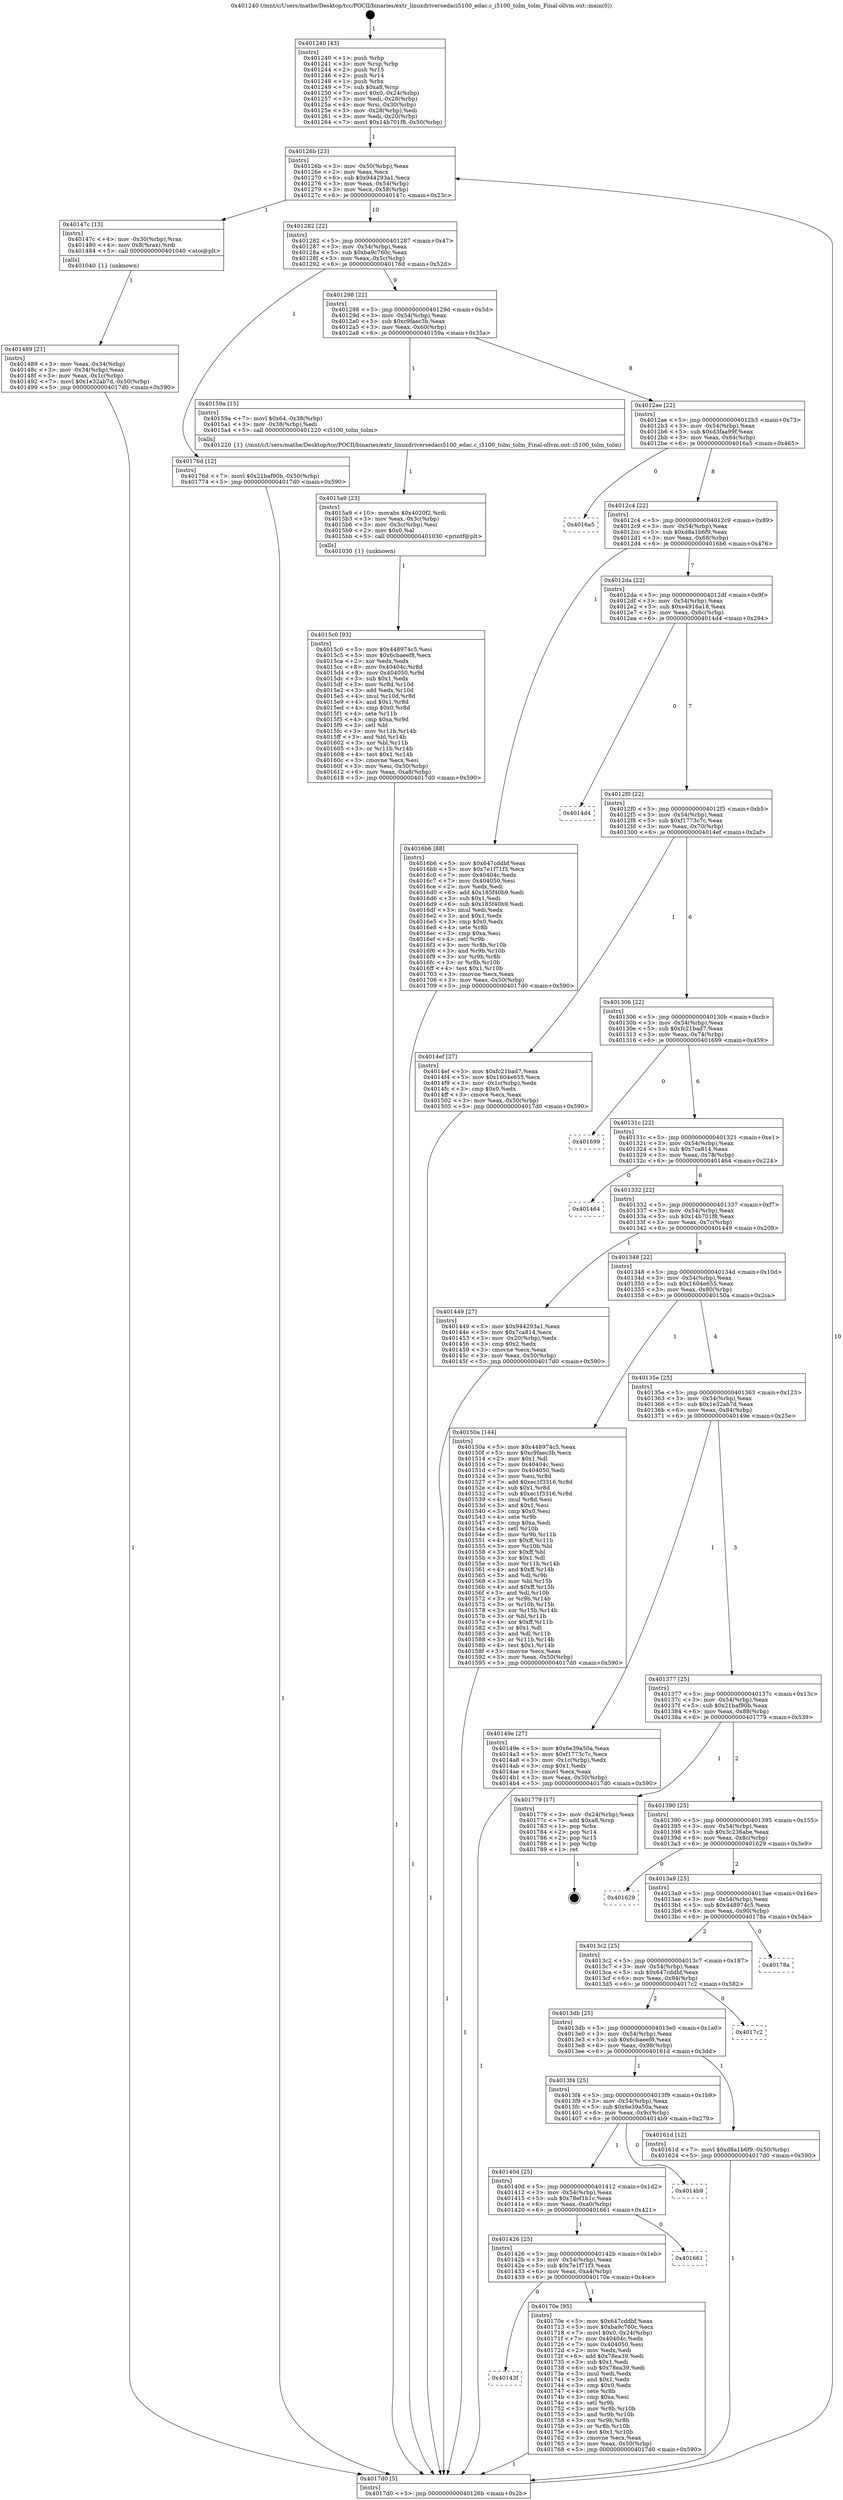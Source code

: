 digraph "0x401240" {
  label = "0x401240 (/mnt/c/Users/mathe/Desktop/tcc/POCII/binaries/extr_linuxdriversedaci5100_edac.c_i5100_tolm_tolm_Final-ollvm.out::main(0))"
  labelloc = "t"
  node[shape=record]

  Entry [label="",width=0.3,height=0.3,shape=circle,fillcolor=black,style=filled]
  "0x40126b" [label="{
     0x40126b [23]\l
     | [instrs]\l
     &nbsp;&nbsp;0x40126b \<+3\>: mov -0x50(%rbp),%eax\l
     &nbsp;&nbsp;0x40126e \<+2\>: mov %eax,%ecx\l
     &nbsp;&nbsp;0x401270 \<+6\>: sub $0x944293a1,%ecx\l
     &nbsp;&nbsp;0x401276 \<+3\>: mov %eax,-0x54(%rbp)\l
     &nbsp;&nbsp;0x401279 \<+3\>: mov %ecx,-0x58(%rbp)\l
     &nbsp;&nbsp;0x40127c \<+6\>: je 000000000040147c \<main+0x23c\>\l
  }"]
  "0x40147c" [label="{
     0x40147c [13]\l
     | [instrs]\l
     &nbsp;&nbsp;0x40147c \<+4\>: mov -0x30(%rbp),%rax\l
     &nbsp;&nbsp;0x401480 \<+4\>: mov 0x8(%rax),%rdi\l
     &nbsp;&nbsp;0x401484 \<+5\>: call 0000000000401040 \<atoi@plt\>\l
     | [calls]\l
     &nbsp;&nbsp;0x401040 \{1\} (unknown)\l
  }"]
  "0x401282" [label="{
     0x401282 [22]\l
     | [instrs]\l
     &nbsp;&nbsp;0x401282 \<+5\>: jmp 0000000000401287 \<main+0x47\>\l
     &nbsp;&nbsp;0x401287 \<+3\>: mov -0x54(%rbp),%eax\l
     &nbsp;&nbsp;0x40128a \<+5\>: sub $0xba9c760c,%eax\l
     &nbsp;&nbsp;0x40128f \<+3\>: mov %eax,-0x5c(%rbp)\l
     &nbsp;&nbsp;0x401292 \<+6\>: je 000000000040176d \<main+0x52d\>\l
  }"]
  Exit [label="",width=0.3,height=0.3,shape=circle,fillcolor=black,style=filled,peripheries=2]
  "0x40176d" [label="{
     0x40176d [12]\l
     | [instrs]\l
     &nbsp;&nbsp;0x40176d \<+7\>: movl $0x21baf90b,-0x50(%rbp)\l
     &nbsp;&nbsp;0x401774 \<+5\>: jmp 00000000004017d0 \<main+0x590\>\l
  }"]
  "0x401298" [label="{
     0x401298 [22]\l
     | [instrs]\l
     &nbsp;&nbsp;0x401298 \<+5\>: jmp 000000000040129d \<main+0x5d\>\l
     &nbsp;&nbsp;0x40129d \<+3\>: mov -0x54(%rbp),%eax\l
     &nbsp;&nbsp;0x4012a0 \<+5\>: sub $0xc9faec3b,%eax\l
     &nbsp;&nbsp;0x4012a5 \<+3\>: mov %eax,-0x60(%rbp)\l
     &nbsp;&nbsp;0x4012a8 \<+6\>: je 000000000040159a \<main+0x35a\>\l
  }"]
  "0x40143f" [label="{
     0x40143f\l
  }", style=dashed]
  "0x40159a" [label="{
     0x40159a [15]\l
     | [instrs]\l
     &nbsp;&nbsp;0x40159a \<+7\>: movl $0x64,-0x38(%rbp)\l
     &nbsp;&nbsp;0x4015a1 \<+3\>: mov -0x38(%rbp),%edi\l
     &nbsp;&nbsp;0x4015a4 \<+5\>: call 0000000000401220 \<i5100_tolm_tolm\>\l
     | [calls]\l
     &nbsp;&nbsp;0x401220 \{1\} (/mnt/c/Users/mathe/Desktop/tcc/POCII/binaries/extr_linuxdriversedaci5100_edac.c_i5100_tolm_tolm_Final-ollvm.out::i5100_tolm_tolm)\l
  }"]
  "0x4012ae" [label="{
     0x4012ae [22]\l
     | [instrs]\l
     &nbsp;&nbsp;0x4012ae \<+5\>: jmp 00000000004012b3 \<main+0x73\>\l
     &nbsp;&nbsp;0x4012b3 \<+3\>: mov -0x54(%rbp),%eax\l
     &nbsp;&nbsp;0x4012b6 \<+5\>: sub $0xd3faa99f,%eax\l
     &nbsp;&nbsp;0x4012bb \<+3\>: mov %eax,-0x64(%rbp)\l
     &nbsp;&nbsp;0x4012be \<+6\>: je 00000000004016a5 \<main+0x465\>\l
  }"]
  "0x40170e" [label="{
     0x40170e [95]\l
     | [instrs]\l
     &nbsp;&nbsp;0x40170e \<+5\>: mov $0x647cddbf,%eax\l
     &nbsp;&nbsp;0x401713 \<+5\>: mov $0xba9c760c,%ecx\l
     &nbsp;&nbsp;0x401718 \<+7\>: movl $0x0,-0x24(%rbp)\l
     &nbsp;&nbsp;0x40171f \<+7\>: mov 0x40404c,%edx\l
     &nbsp;&nbsp;0x401726 \<+7\>: mov 0x404050,%esi\l
     &nbsp;&nbsp;0x40172d \<+2\>: mov %edx,%edi\l
     &nbsp;&nbsp;0x40172f \<+6\>: add $0x78ea39,%edi\l
     &nbsp;&nbsp;0x401735 \<+3\>: sub $0x1,%edi\l
     &nbsp;&nbsp;0x401738 \<+6\>: sub $0x78ea39,%edi\l
     &nbsp;&nbsp;0x40173e \<+3\>: imul %edi,%edx\l
     &nbsp;&nbsp;0x401741 \<+3\>: and $0x1,%edx\l
     &nbsp;&nbsp;0x401744 \<+3\>: cmp $0x0,%edx\l
     &nbsp;&nbsp;0x401747 \<+4\>: sete %r8b\l
     &nbsp;&nbsp;0x40174b \<+3\>: cmp $0xa,%esi\l
     &nbsp;&nbsp;0x40174e \<+4\>: setl %r9b\l
     &nbsp;&nbsp;0x401752 \<+3\>: mov %r8b,%r10b\l
     &nbsp;&nbsp;0x401755 \<+3\>: and %r9b,%r10b\l
     &nbsp;&nbsp;0x401758 \<+3\>: xor %r9b,%r8b\l
     &nbsp;&nbsp;0x40175b \<+3\>: or %r8b,%r10b\l
     &nbsp;&nbsp;0x40175e \<+4\>: test $0x1,%r10b\l
     &nbsp;&nbsp;0x401762 \<+3\>: cmovne %ecx,%eax\l
     &nbsp;&nbsp;0x401765 \<+3\>: mov %eax,-0x50(%rbp)\l
     &nbsp;&nbsp;0x401768 \<+5\>: jmp 00000000004017d0 \<main+0x590\>\l
  }"]
  "0x4016a5" [label="{
     0x4016a5\l
  }", style=dashed]
  "0x4012c4" [label="{
     0x4012c4 [22]\l
     | [instrs]\l
     &nbsp;&nbsp;0x4012c4 \<+5\>: jmp 00000000004012c9 \<main+0x89\>\l
     &nbsp;&nbsp;0x4012c9 \<+3\>: mov -0x54(%rbp),%eax\l
     &nbsp;&nbsp;0x4012cc \<+5\>: sub $0xd8a1b6f9,%eax\l
     &nbsp;&nbsp;0x4012d1 \<+3\>: mov %eax,-0x68(%rbp)\l
     &nbsp;&nbsp;0x4012d4 \<+6\>: je 00000000004016b6 \<main+0x476\>\l
  }"]
  "0x401426" [label="{
     0x401426 [25]\l
     | [instrs]\l
     &nbsp;&nbsp;0x401426 \<+5\>: jmp 000000000040142b \<main+0x1eb\>\l
     &nbsp;&nbsp;0x40142b \<+3\>: mov -0x54(%rbp),%eax\l
     &nbsp;&nbsp;0x40142e \<+5\>: sub $0x7e1f71f3,%eax\l
     &nbsp;&nbsp;0x401433 \<+6\>: mov %eax,-0xa4(%rbp)\l
     &nbsp;&nbsp;0x401439 \<+6\>: je 000000000040170e \<main+0x4ce\>\l
  }"]
  "0x4016b6" [label="{
     0x4016b6 [88]\l
     | [instrs]\l
     &nbsp;&nbsp;0x4016b6 \<+5\>: mov $0x647cddbf,%eax\l
     &nbsp;&nbsp;0x4016bb \<+5\>: mov $0x7e1f71f3,%ecx\l
     &nbsp;&nbsp;0x4016c0 \<+7\>: mov 0x40404c,%edx\l
     &nbsp;&nbsp;0x4016c7 \<+7\>: mov 0x404050,%esi\l
     &nbsp;&nbsp;0x4016ce \<+2\>: mov %edx,%edi\l
     &nbsp;&nbsp;0x4016d0 \<+6\>: add $0x185f40b9,%edi\l
     &nbsp;&nbsp;0x4016d6 \<+3\>: sub $0x1,%edi\l
     &nbsp;&nbsp;0x4016d9 \<+6\>: sub $0x185f40b9,%edi\l
     &nbsp;&nbsp;0x4016df \<+3\>: imul %edi,%edx\l
     &nbsp;&nbsp;0x4016e2 \<+3\>: and $0x1,%edx\l
     &nbsp;&nbsp;0x4016e5 \<+3\>: cmp $0x0,%edx\l
     &nbsp;&nbsp;0x4016e8 \<+4\>: sete %r8b\l
     &nbsp;&nbsp;0x4016ec \<+3\>: cmp $0xa,%esi\l
     &nbsp;&nbsp;0x4016ef \<+4\>: setl %r9b\l
     &nbsp;&nbsp;0x4016f3 \<+3\>: mov %r8b,%r10b\l
     &nbsp;&nbsp;0x4016f6 \<+3\>: and %r9b,%r10b\l
     &nbsp;&nbsp;0x4016f9 \<+3\>: xor %r9b,%r8b\l
     &nbsp;&nbsp;0x4016fc \<+3\>: or %r8b,%r10b\l
     &nbsp;&nbsp;0x4016ff \<+4\>: test $0x1,%r10b\l
     &nbsp;&nbsp;0x401703 \<+3\>: cmovne %ecx,%eax\l
     &nbsp;&nbsp;0x401706 \<+3\>: mov %eax,-0x50(%rbp)\l
     &nbsp;&nbsp;0x401709 \<+5\>: jmp 00000000004017d0 \<main+0x590\>\l
  }"]
  "0x4012da" [label="{
     0x4012da [22]\l
     | [instrs]\l
     &nbsp;&nbsp;0x4012da \<+5\>: jmp 00000000004012df \<main+0x9f\>\l
     &nbsp;&nbsp;0x4012df \<+3\>: mov -0x54(%rbp),%eax\l
     &nbsp;&nbsp;0x4012e2 \<+5\>: sub $0xe4916a18,%eax\l
     &nbsp;&nbsp;0x4012e7 \<+3\>: mov %eax,-0x6c(%rbp)\l
     &nbsp;&nbsp;0x4012ea \<+6\>: je 00000000004014d4 \<main+0x294\>\l
  }"]
  "0x401661" [label="{
     0x401661\l
  }", style=dashed]
  "0x4014d4" [label="{
     0x4014d4\l
  }", style=dashed]
  "0x4012f0" [label="{
     0x4012f0 [22]\l
     | [instrs]\l
     &nbsp;&nbsp;0x4012f0 \<+5\>: jmp 00000000004012f5 \<main+0xb5\>\l
     &nbsp;&nbsp;0x4012f5 \<+3\>: mov -0x54(%rbp),%eax\l
     &nbsp;&nbsp;0x4012f8 \<+5\>: sub $0xf1773c7c,%eax\l
     &nbsp;&nbsp;0x4012fd \<+3\>: mov %eax,-0x70(%rbp)\l
     &nbsp;&nbsp;0x401300 \<+6\>: je 00000000004014ef \<main+0x2af\>\l
  }"]
  "0x40140d" [label="{
     0x40140d [25]\l
     | [instrs]\l
     &nbsp;&nbsp;0x40140d \<+5\>: jmp 0000000000401412 \<main+0x1d2\>\l
     &nbsp;&nbsp;0x401412 \<+3\>: mov -0x54(%rbp),%eax\l
     &nbsp;&nbsp;0x401415 \<+5\>: sub $0x78ef1b1c,%eax\l
     &nbsp;&nbsp;0x40141a \<+6\>: mov %eax,-0xa0(%rbp)\l
     &nbsp;&nbsp;0x401420 \<+6\>: je 0000000000401661 \<main+0x421\>\l
  }"]
  "0x4014ef" [label="{
     0x4014ef [27]\l
     | [instrs]\l
     &nbsp;&nbsp;0x4014ef \<+5\>: mov $0xfc21bad7,%eax\l
     &nbsp;&nbsp;0x4014f4 \<+5\>: mov $0x1604e655,%ecx\l
     &nbsp;&nbsp;0x4014f9 \<+3\>: mov -0x1c(%rbp),%edx\l
     &nbsp;&nbsp;0x4014fc \<+3\>: cmp $0x0,%edx\l
     &nbsp;&nbsp;0x4014ff \<+3\>: cmove %ecx,%eax\l
     &nbsp;&nbsp;0x401502 \<+3\>: mov %eax,-0x50(%rbp)\l
     &nbsp;&nbsp;0x401505 \<+5\>: jmp 00000000004017d0 \<main+0x590\>\l
  }"]
  "0x401306" [label="{
     0x401306 [22]\l
     | [instrs]\l
     &nbsp;&nbsp;0x401306 \<+5\>: jmp 000000000040130b \<main+0xcb\>\l
     &nbsp;&nbsp;0x40130b \<+3\>: mov -0x54(%rbp),%eax\l
     &nbsp;&nbsp;0x40130e \<+5\>: sub $0xfc21bad7,%eax\l
     &nbsp;&nbsp;0x401313 \<+3\>: mov %eax,-0x74(%rbp)\l
     &nbsp;&nbsp;0x401316 \<+6\>: je 0000000000401699 \<main+0x459\>\l
  }"]
  "0x4014b9" [label="{
     0x4014b9\l
  }", style=dashed]
  "0x401699" [label="{
     0x401699\l
  }", style=dashed]
  "0x40131c" [label="{
     0x40131c [22]\l
     | [instrs]\l
     &nbsp;&nbsp;0x40131c \<+5\>: jmp 0000000000401321 \<main+0xe1\>\l
     &nbsp;&nbsp;0x401321 \<+3\>: mov -0x54(%rbp),%eax\l
     &nbsp;&nbsp;0x401324 \<+5\>: sub $0x7ca814,%eax\l
     &nbsp;&nbsp;0x401329 \<+3\>: mov %eax,-0x78(%rbp)\l
     &nbsp;&nbsp;0x40132c \<+6\>: je 0000000000401464 \<main+0x224\>\l
  }"]
  "0x4013f4" [label="{
     0x4013f4 [25]\l
     | [instrs]\l
     &nbsp;&nbsp;0x4013f4 \<+5\>: jmp 00000000004013f9 \<main+0x1b9\>\l
     &nbsp;&nbsp;0x4013f9 \<+3\>: mov -0x54(%rbp),%eax\l
     &nbsp;&nbsp;0x4013fc \<+5\>: sub $0x6e39a50a,%eax\l
     &nbsp;&nbsp;0x401401 \<+6\>: mov %eax,-0x9c(%rbp)\l
     &nbsp;&nbsp;0x401407 \<+6\>: je 00000000004014b9 \<main+0x279\>\l
  }"]
  "0x401464" [label="{
     0x401464\l
  }", style=dashed]
  "0x401332" [label="{
     0x401332 [22]\l
     | [instrs]\l
     &nbsp;&nbsp;0x401332 \<+5\>: jmp 0000000000401337 \<main+0xf7\>\l
     &nbsp;&nbsp;0x401337 \<+3\>: mov -0x54(%rbp),%eax\l
     &nbsp;&nbsp;0x40133a \<+5\>: sub $0x14b701f8,%eax\l
     &nbsp;&nbsp;0x40133f \<+3\>: mov %eax,-0x7c(%rbp)\l
     &nbsp;&nbsp;0x401342 \<+6\>: je 0000000000401449 \<main+0x209\>\l
  }"]
  "0x40161d" [label="{
     0x40161d [12]\l
     | [instrs]\l
     &nbsp;&nbsp;0x40161d \<+7\>: movl $0xd8a1b6f9,-0x50(%rbp)\l
     &nbsp;&nbsp;0x401624 \<+5\>: jmp 00000000004017d0 \<main+0x590\>\l
  }"]
  "0x401449" [label="{
     0x401449 [27]\l
     | [instrs]\l
     &nbsp;&nbsp;0x401449 \<+5\>: mov $0x944293a1,%eax\l
     &nbsp;&nbsp;0x40144e \<+5\>: mov $0x7ca814,%ecx\l
     &nbsp;&nbsp;0x401453 \<+3\>: mov -0x20(%rbp),%edx\l
     &nbsp;&nbsp;0x401456 \<+3\>: cmp $0x2,%edx\l
     &nbsp;&nbsp;0x401459 \<+3\>: cmovne %ecx,%eax\l
     &nbsp;&nbsp;0x40145c \<+3\>: mov %eax,-0x50(%rbp)\l
     &nbsp;&nbsp;0x40145f \<+5\>: jmp 00000000004017d0 \<main+0x590\>\l
  }"]
  "0x401348" [label="{
     0x401348 [22]\l
     | [instrs]\l
     &nbsp;&nbsp;0x401348 \<+5\>: jmp 000000000040134d \<main+0x10d\>\l
     &nbsp;&nbsp;0x40134d \<+3\>: mov -0x54(%rbp),%eax\l
     &nbsp;&nbsp;0x401350 \<+5\>: sub $0x1604e655,%eax\l
     &nbsp;&nbsp;0x401355 \<+3\>: mov %eax,-0x80(%rbp)\l
     &nbsp;&nbsp;0x401358 \<+6\>: je 000000000040150a \<main+0x2ca\>\l
  }"]
  "0x4017d0" [label="{
     0x4017d0 [5]\l
     | [instrs]\l
     &nbsp;&nbsp;0x4017d0 \<+5\>: jmp 000000000040126b \<main+0x2b\>\l
  }"]
  "0x401240" [label="{
     0x401240 [43]\l
     | [instrs]\l
     &nbsp;&nbsp;0x401240 \<+1\>: push %rbp\l
     &nbsp;&nbsp;0x401241 \<+3\>: mov %rsp,%rbp\l
     &nbsp;&nbsp;0x401244 \<+2\>: push %r15\l
     &nbsp;&nbsp;0x401246 \<+2\>: push %r14\l
     &nbsp;&nbsp;0x401248 \<+1\>: push %rbx\l
     &nbsp;&nbsp;0x401249 \<+7\>: sub $0xa8,%rsp\l
     &nbsp;&nbsp;0x401250 \<+7\>: movl $0x0,-0x24(%rbp)\l
     &nbsp;&nbsp;0x401257 \<+3\>: mov %edi,-0x28(%rbp)\l
     &nbsp;&nbsp;0x40125a \<+4\>: mov %rsi,-0x30(%rbp)\l
     &nbsp;&nbsp;0x40125e \<+3\>: mov -0x28(%rbp),%edi\l
     &nbsp;&nbsp;0x401261 \<+3\>: mov %edi,-0x20(%rbp)\l
     &nbsp;&nbsp;0x401264 \<+7\>: movl $0x14b701f8,-0x50(%rbp)\l
  }"]
  "0x401489" [label="{
     0x401489 [21]\l
     | [instrs]\l
     &nbsp;&nbsp;0x401489 \<+3\>: mov %eax,-0x34(%rbp)\l
     &nbsp;&nbsp;0x40148c \<+3\>: mov -0x34(%rbp),%eax\l
     &nbsp;&nbsp;0x40148f \<+3\>: mov %eax,-0x1c(%rbp)\l
     &nbsp;&nbsp;0x401492 \<+7\>: movl $0x1e32ab7d,-0x50(%rbp)\l
     &nbsp;&nbsp;0x401499 \<+5\>: jmp 00000000004017d0 \<main+0x590\>\l
  }"]
  "0x4013db" [label="{
     0x4013db [25]\l
     | [instrs]\l
     &nbsp;&nbsp;0x4013db \<+5\>: jmp 00000000004013e0 \<main+0x1a0\>\l
     &nbsp;&nbsp;0x4013e0 \<+3\>: mov -0x54(%rbp),%eax\l
     &nbsp;&nbsp;0x4013e3 \<+5\>: sub $0x6cbaeef8,%eax\l
     &nbsp;&nbsp;0x4013e8 \<+6\>: mov %eax,-0x98(%rbp)\l
     &nbsp;&nbsp;0x4013ee \<+6\>: je 000000000040161d \<main+0x3dd\>\l
  }"]
  "0x40150a" [label="{
     0x40150a [144]\l
     | [instrs]\l
     &nbsp;&nbsp;0x40150a \<+5\>: mov $0x448974c5,%eax\l
     &nbsp;&nbsp;0x40150f \<+5\>: mov $0xc9faec3b,%ecx\l
     &nbsp;&nbsp;0x401514 \<+2\>: mov $0x1,%dl\l
     &nbsp;&nbsp;0x401516 \<+7\>: mov 0x40404c,%esi\l
     &nbsp;&nbsp;0x40151d \<+7\>: mov 0x404050,%edi\l
     &nbsp;&nbsp;0x401524 \<+3\>: mov %esi,%r8d\l
     &nbsp;&nbsp;0x401527 \<+7\>: add $0xec1f3316,%r8d\l
     &nbsp;&nbsp;0x40152e \<+4\>: sub $0x1,%r8d\l
     &nbsp;&nbsp;0x401532 \<+7\>: sub $0xec1f3316,%r8d\l
     &nbsp;&nbsp;0x401539 \<+4\>: imul %r8d,%esi\l
     &nbsp;&nbsp;0x40153d \<+3\>: and $0x1,%esi\l
     &nbsp;&nbsp;0x401540 \<+3\>: cmp $0x0,%esi\l
     &nbsp;&nbsp;0x401543 \<+4\>: sete %r9b\l
     &nbsp;&nbsp;0x401547 \<+3\>: cmp $0xa,%edi\l
     &nbsp;&nbsp;0x40154a \<+4\>: setl %r10b\l
     &nbsp;&nbsp;0x40154e \<+3\>: mov %r9b,%r11b\l
     &nbsp;&nbsp;0x401551 \<+4\>: xor $0xff,%r11b\l
     &nbsp;&nbsp;0x401555 \<+3\>: mov %r10b,%bl\l
     &nbsp;&nbsp;0x401558 \<+3\>: xor $0xff,%bl\l
     &nbsp;&nbsp;0x40155b \<+3\>: xor $0x1,%dl\l
     &nbsp;&nbsp;0x40155e \<+3\>: mov %r11b,%r14b\l
     &nbsp;&nbsp;0x401561 \<+4\>: and $0xff,%r14b\l
     &nbsp;&nbsp;0x401565 \<+3\>: and %dl,%r9b\l
     &nbsp;&nbsp;0x401568 \<+3\>: mov %bl,%r15b\l
     &nbsp;&nbsp;0x40156b \<+4\>: and $0xff,%r15b\l
     &nbsp;&nbsp;0x40156f \<+3\>: and %dl,%r10b\l
     &nbsp;&nbsp;0x401572 \<+3\>: or %r9b,%r14b\l
     &nbsp;&nbsp;0x401575 \<+3\>: or %r10b,%r15b\l
     &nbsp;&nbsp;0x401578 \<+3\>: xor %r15b,%r14b\l
     &nbsp;&nbsp;0x40157b \<+3\>: or %bl,%r11b\l
     &nbsp;&nbsp;0x40157e \<+4\>: xor $0xff,%r11b\l
     &nbsp;&nbsp;0x401582 \<+3\>: or $0x1,%dl\l
     &nbsp;&nbsp;0x401585 \<+3\>: and %dl,%r11b\l
     &nbsp;&nbsp;0x401588 \<+3\>: or %r11b,%r14b\l
     &nbsp;&nbsp;0x40158b \<+4\>: test $0x1,%r14b\l
     &nbsp;&nbsp;0x40158f \<+3\>: cmovne %ecx,%eax\l
     &nbsp;&nbsp;0x401592 \<+3\>: mov %eax,-0x50(%rbp)\l
     &nbsp;&nbsp;0x401595 \<+5\>: jmp 00000000004017d0 \<main+0x590\>\l
  }"]
  "0x40135e" [label="{
     0x40135e [25]\l
     | [instrs]\l
     &nbsp;&nbsp;0x40135e \<+5\>: jmp 0000000000401363 \<main+0x123\>\l
     &nbsp;&nbsp;0x401363 \<+3\>: mov -0x54(%rbp),%eax\l
     &nbsp;&nbsp;0x401366 \<+5\>: sub $0x1e32ab7d,%eax\l
     &nbsp;&nbsp;0x40136b \<+6\>: mov %eax,-0x84(%rbp)\l
     &nbsp;&nbsp;0x401371 \<+6\>: je 000000000040149e \<main+0x25e\>\l
  }"]
  "0x4017c2" [label="{
     0x4017c2\l
  }", style=dashed]
  "0x40149e" [label="{
     0x40149e [27]\l
     | [instrs]\l
     &nbsp;&nbsp;0x40149e \<+5\>: mov $0x6e39a50a,%eax\l
     &nbsp;&nbsp;0x4014a3 \<+5\>: mov $0xf1773c7c,%ecx\l
     &nbsp;&nbsp;0x4014a8 \<+3\>: mov -0x1c(%rbp),%edx\l
     &nbsp;&nbsp;0x4014ab \<+3\>: cmp $0x1,%edx\l
     &nbsp;&nbsp;0x4014ae \<+3\>: cmovl %ecx,%eax\l
     &nbsp;&nbsp;0x4014b1 \<+3\>: mov %eax,-0x50(%rbp)\l
     &nbsp;&nbsp;0x4014b4 \<+5\>: jmp 00000000004017d0 \<main+0x590\>\l
  }"]
  "0x401377" [label="{
     0x401377 [25]\l
     | [instrs]\l
     &nbsp;&nbsp;0x401377 \<+5\>: jmp 000000000040137c \<main+0x13c\>\l
     &nbsp;&nbsp;0x40137c \<+3\>: mov -0x54(%rbp),%eax\l
     &nbsp;&nbsp;0x40137f \<+5\>: sub $0x21baf90b,%eax\l
     &nbsp;&nbsp;0x401384 \<+6\>: mov %eax,-0x88(%rbp)\l
     &nbsp;&nbsp;0x40138a \<+6\>: je 0000000000401779 \<main+0x539\>\l
  }"]
  "0x4015a9" [label="{
     0x4015a9 [23]\l
     | [instrs]\l
     &nbsp;&nbsp;0x4015a9 \<+10\>: movabs $0x4020f2,%rdi\l
     &nbsp;&nbsp;0x4015b3 \<+3\>: mov %eax,-0x3c(%rbp)\l
     &nbsp;&nbsp;0x4015b6 \<+3\>: mov -0x3c(%rbp),%esi\l
     &nbsp;&nbsp;0x4015b9 \<+2\>: mov $0x0,%al\l
     &nbsp;&nbsp;0x4015bb \<+5\>: call 0000000000401030 \<printf@plt\>\l
     | [calls]\l
     &nbsp;&nbsp;0x401030 \{1\} (unknown)\l
  }"]
  "0x4015c0" [label="{
     0x4015c0 [93]\l
     | [instrs]\l
     &nbsp;&nbsp;0x4015c0 \<+5\>: mov $0x448974c5,%esi\l
     &nbsp;&nbsp;0x4015c5 \<+5\>: mov $0x6cbaeef8,%ecx\l
     &nbsp;&nbsp;0x4015ca \<+2\>: xor %edx,%edx\l
     &nbsp;&nbsp;0x4015cc \<+8\>: mov 0x40404c,%r8d\l
     &nbsp;&nbsp;0x4015d4 \<+8\>: mov 0x404050,%r9d\l
     &nbsp;&nbsp;0x4015dc \<+3\>: sub $0x1,%edx\l
     &nbsp;&nbsp;0x4015df \<+3\>: mov %r8d,%r10d\l
     &nbsp;&nbsp;0x4015e2 \<+3\>: add %edx,%r10d\l
     &nbsp;&nbsp;0x4015e5 \<+4\>: imul %r10d,%r8d\l
     &nbsp;&nbsp;0x4015e9 \<+4\>: and $0x1,%r8d\l
     &nbsp;&nbsp;0x4015ed \<+4\>: cmp $0x0,%r8d\l
     &nbsp;&nbsp;0x4015f1 \<+4\>: sete %r11b\l
     &nbsp;&nbsp;0x4015f5 \<+4\>: cmp $0xa,%r9d\l
     &nbsp;&nbsp;0x4015f9 \<+3\>: setl %bl\l
     &nbsp;&nbsp;0x4015fc \<+3\>: mov %r11b,%r14b\l
     &nbsp;&nbsp;0x4015ff \<+3\>: and %bl,%r14b\l
     &nbsp;&nbsp;0x401602 \<+3\>: xor %bl,%r11b\l
     &nbsp;&nbsp;0x401605 \<+3\>: or %r11b,%r14b\l
     &nbsp;&nbsp;0x401608 \<+4\>: test $0x1,%r14b\l
     &nbsp;&nbsp;0x40160c \<+3\>: cmovne %ecx,%esi\l
     &nbsp;&nbsp;0x40160f \<+3\>: mov %esi,-0x50(%rbp)\l
     &nbsp;&nbsp;0x401612 \<+6\>: mov %eax,-0xa8(%rbp)\l
     &nbsp;&nbsp;0x401618 \<+5\>: jmp 00000000004017d0 \<main+0x590\>\l
  }"]
  "0x4013c2" [label="{
     0x4013c2 [25]\l
     | [instrs]\l
     &nbsp;&nbsp;0x4013c2 \<+5\>: jmp 00000000004013c7 \<main+0x187\>\l
     &nbsp;&nbsp;0x4013c7 \<+3\>: mov -0x54(%rbp),%eax\l
     &nbsp;&nbsp;0x4013ca \<+5\>: sub $0x647cddbf,%eax\l
     &nbsp;&nbsp;0x4013cf \<+6\>: mov %eax,-0x94(%rbp)\l
     &nbsp;&nbsp;0x4013d5 \<+6\>: je 00000000004017c2 \<main+0x582\>\l
  }"]
  "0x401779" [label="{
     0x401779 [17]\l
     | [instrs]\l
     &nbsp;&nbsp;0x401779 \<+3\>: mov -0x24(%rbp),%eax\l
     &nbsp;&nbsp;0x40177c \<+7\>: add $0xa8,%rsp\l
     &nbsp;&nbsp;0x401783 \<+1\>: pop %rbx\l
     &nbsp;&nbsp;0x401784 \<+2\>: pop %r14\l
     &nbsp;&nbsp;0x401786 \<+2\>: pop %r15\l
     &nbsp;&nbsp;0x401788 \<+1\>: pop %rbp\l
     &nbsp;&nbsp;0x401789 \<+1\>: ret\l
  }"]
  "0x401390" [label="{
     0x401390 [25]\l
     | [instrs]\l
     &nbsp;&nbsp;0x401390 \<+5\>: jmp 0000000000401395 \<main+0x155\>\l
     &nbsp;&nbsp;0x401395 \<+3\>: mov -0x54(%rbp),%eax\l
     &nbsp;&nbsp;0x401398 \<+5\>: sub $0x3c236abe,%eax\l
     &nbsp;&nbsp;0x40139d \<+6\>: mov %eax,-0x8c(%rbp)\l
     &nbsp;&nbsp;0x4013a3 \<+6\>: je 0000000000401629 \<main+0x3e9\>\l
  }"]
  "0x40178a" [label="{
     0x40178a\l
  }", style=dashed]
  "0x401629" [label="{
     0x401629\l
  }", style=dashed]
  "0x4013a9" [label="{
     0x4013a9 [25]\l
     | [instrs]\l
     &nbsp;&nbsp;0x4013a9 \<+5\>: jmp 00000000004013ae \<main+0x16e\>\l
     &nbsp;&nbsp;0x4013ae \<+3\>: mov -0x54(%rbp),%eax\l
     &nbsp;&nbsp;0x4013b1 \<+5\>: sub $0x448974c5,%eax\l
     &nbsp;&nbsp;0x4013b6 \<+6\>: mov %eax,-0x90(%rbp)\l
     &nbsp;&nbsp;0x4013bc \<+6\>: je 000000000040178a \<main+0x54a\>\l
  }"]
  Entry -> "0x401240" [label=" 1"]
  "0x40126b" -> "0x40147c" [label=" 1"]
  "0x40126b" -> "0x401282" [label=" 10"]
  "0x401779" -> Exit [label=" 1"]
  "0x401282" -> "0x40176d" [label=" 1"]
  "0x401282" -> "0x401298" [label=" 9"]
  "0x40176d" -> "0x4017d0" [label=" 1"]
  "0x401298" -> "0x40159a" [label=" 1"]
  "0x401298" -> "0x4012ae" [label=" 8"]
  "0x40170e" -> "0x4017d0" [label=" 1"]
  "0x4012ae" -> "0x4016a5" [label=" 0"]
  "0x4012ae" -> "0x4012c4" [label=" 8"]
  "0x401426" -> "0x40143f" [label=" 0"]
  "0x4012c4" -> "0x4016b6" [label=" 1"]
  "0x4012c4" -> "0x4012da" [label=" 7"]
  "0x401426" -> "0x40170e" [label=" 1"]
  "0x4012da" -> "0x4014d4" [label=" 0"]
  "0x4012da" -> "0x4012f0" [label=" 7"]
  "0x40140d" -> "0x401426" [label=" 1"]
  "0x4012f0" -> "0x4014ef" [label=" 1"]
  "0x4012f0" -> "0x401306" [label=" 6"]
  "0x40140d" -> "0x401661" [label=" 0"]
  "0x401306" -> "0x401699" [label=" 0"]
  "0x401306" -> "0x40131c" [label=" 6"]
  "0x4013f4" -> "0x40140d" [label=" 1"]
  "0x40131c" -> "0x401464" [label=" 0"]
  "0x40131c" -> "0x401332" [label=" 6"]
  "0x4013f4" -> "0x4014b9" [label=" 0"]
  "0x401332" -> "0x401449" [label=" 1"]
  "0x401332" -> "0x401348" [label=" 5"]
  "0x401449" -> "0x4017d0" [label=" 1"]
  "0x401240" -> "0x40126b" [label=" 1"]
  "0x4017d0" -> "0x40126b" [label=" 10"]
  "0x40147c" -> "0x401489" [label=" 1"]
  "0x401489" -> "0x4017d0" [label=" 1"]
  "0x4016b6" -> "0x4017d0" [label=" 1"]
  "0x401348" -> "0x40150a" [label=" 1"]
  "0x401348" -> "0x40135e" [label=" 4"]
  "0x4013db" -> "0x4013f4" [label=" 1"]
  "0x40135e" -> "0x40149e" [label=" 1"]
  "0x40135e" -> "0x401377" [label=" 3"]
  "0x40149e" -> "0x4017d0" [label=" 1"]
  "0x4014ef" -> "0x4017d0" [label=" 1"]
  "0x40150a" -> "0x4017d0" [label=" 1"]
  "0x40159a" -> "0x4015a9" [label=" 1"]
  "0x4015a9" -> "0x4015c0" [label=" 1"]
  "0x4015c0" -> "0x4017d0" [label=" 1"]
  "0x4013db" -> "0x40161d" [label=" 1"]
  "0x401377" -> "0x401779" [label=" 1"]
  "0x401377" -> "0x401390" [label=" 2"]
  "0x4013c2" -> "0x4013db" [label=" 2"]
  "0x401390" -> "0x401629" [label=" 0"]
  "0x401390" -> "0x4013a9" [label=" 2"]
  "0x4013c2" -> "0x4017c2" [label=" 0"]
  "0x4013a9" -> "0x40178a" [label=" 0"]
  "0x4013a9" -> "0x4013c2" [label=" 2"]
  "0x40161d" -> "0x4017d0" [label=" 1"]
}
